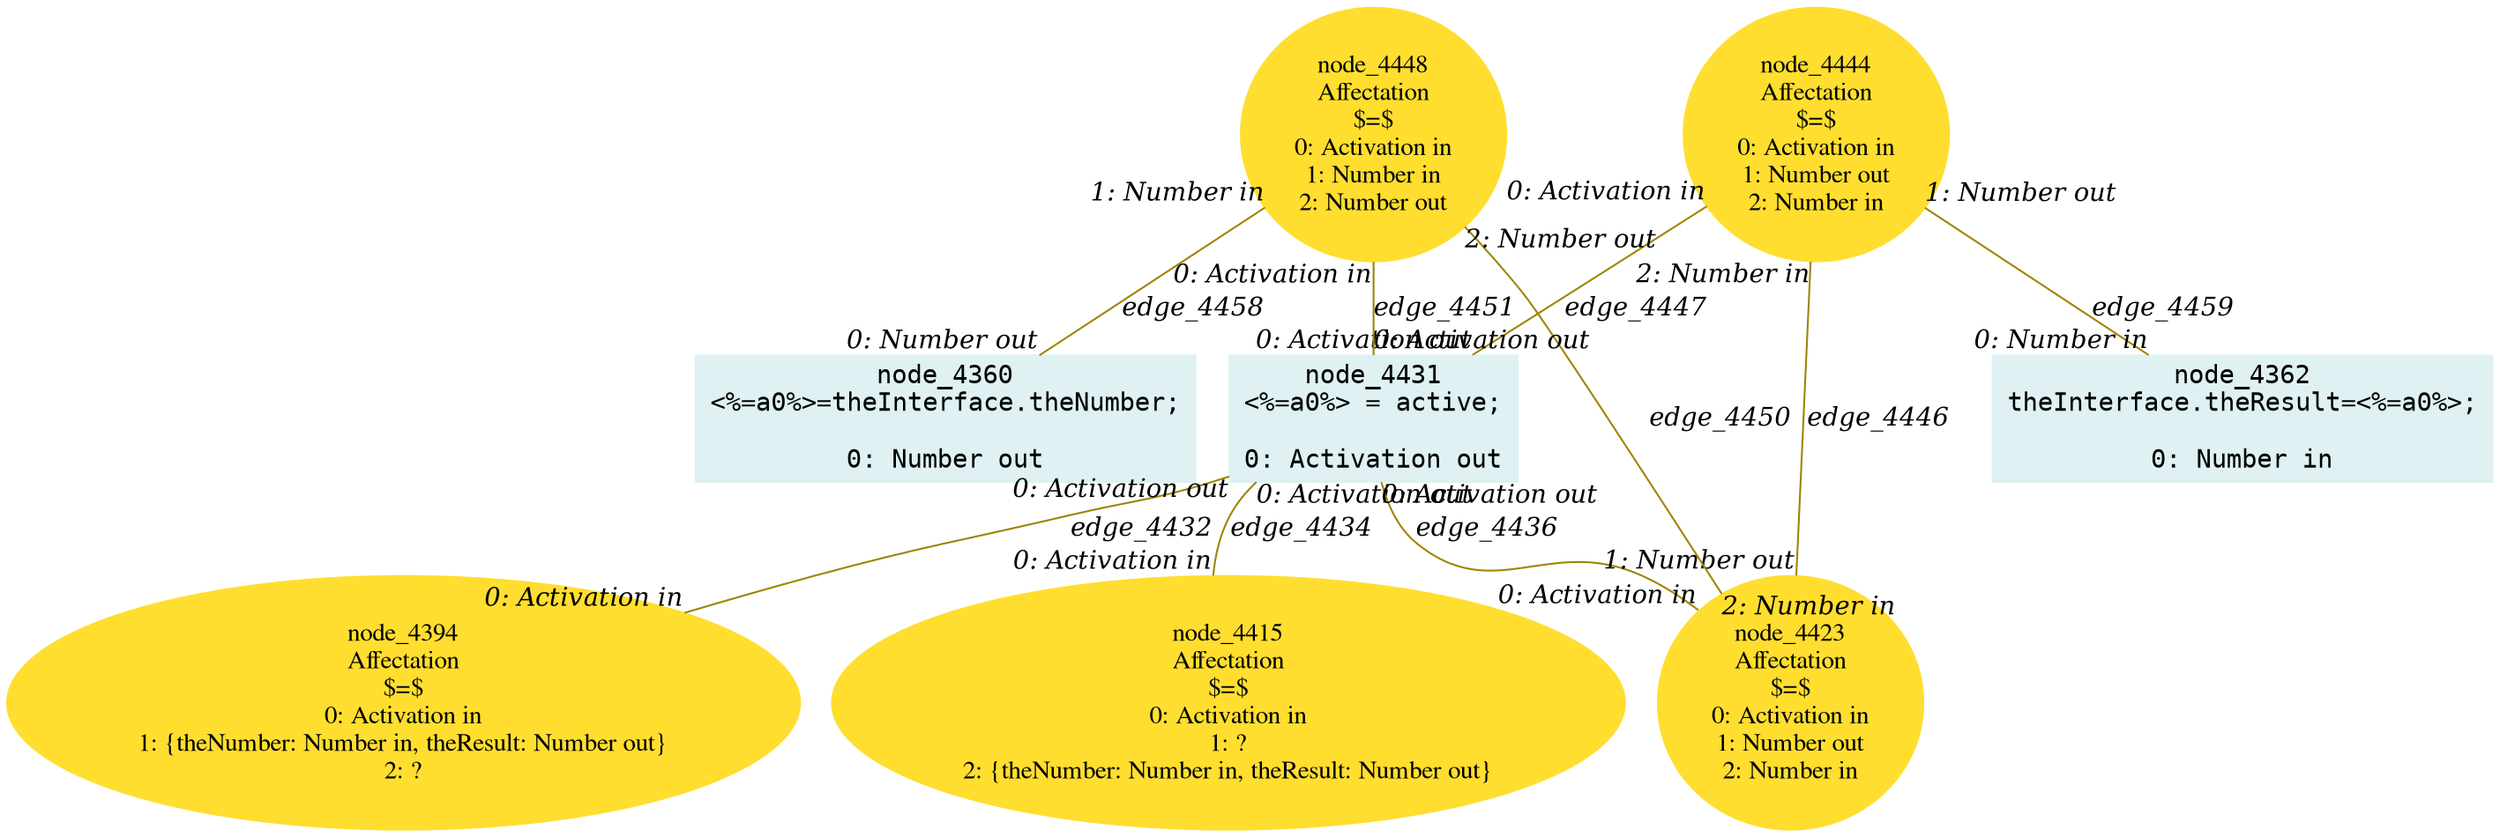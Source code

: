 digraph g{node_4360 [shape="box", style="filled", color="#dff1f2", fontname="Courier", label="node_4360
<%=a0%>=theInterface.theNumber;

0: Number out" ]
node_4362 [shape="box", style="filled", color="#dff1f2", fontname="Courier", label="node_4362
theInterface.theResult=<%=a0%>;

0: Number in" ]
node_4394 [shape="ellipse", style="filled", color="#ffde2f", fontname="Times", label="node_4394
Affectation
$=$
0: Activation in
1: {theNumber: Number in, theResult: Number out}
2: ?" ]
node_4415 [shape="ellipse", style="filled", color="#ffde2f", fontname="Times", label="node_4415
Affectation
$=$
0: Activation in
1: ?
2: {theNumber: Number in, theResult: Number out}" ]
node_4423 [shape="ellipse", style="filled", color="#ffde2f", fontname="Times", label="node_4423
Affectation
$=$
0: Activation in
1: Number out
2: Number in" ]
node_4431 [shape="box", style="filled", color="#dff1f2", fontname="Courier", label="node_4431
<%=a0%> = active;

0: Activation out" ]
node_4444 [shape="ellipse", style="filled", color="#ffde2f", fontname="Times", label="node_4444
Affectation
$=$
0: Activation in
1: Number out
2: Number in" ]
node_4448 [shape="ellipse", style="filled", color="#ffde2f", fontname="Times", label="node_4448
Affectation
$=$
0: Activation in
1: Number in
2: Number out" ]
node_4431 -> node_4394 [dir=none, arrowHead=none, fontname="Times-Italic", arrowsize=1, color="#9d8400", label="edge_4432",  headlabel="0: Activation in", taillabel="0: Activation out" ]
node_4431 -> node_4415 [dir=none, arrowHead=none, fontname="Times-Italic", arrowsize=1, color="#9d8400", label="edge_4434",  headlabel="0: Activation in", taillabel="0: Activation out" ]
node_4431 -> node_4423 [dir=none, arrowHead=none, fontname="Times-Italic", arrowsize=1, color="#9d8400", label="edge_4436",  headlabel="0: Activation in", taillabel="0: Activation out" ]
node_4444 -> node_4423 [dir=none, arrowHead=none, fontname="Times-Italic", arrowsize=1, color="#9d8400", label="edge_4446",  headlabel="1: Number out", taillabel="2: Number in" ]
node_4444 -> node_4431 [dir=none, arrowHead=none, fontname="Times-Italic", arrowsize=1, color="#9d8400", label="edge_4447",  headlabel="0: Activation out", taillabel="0: Activation in" ]
node_4448 -> node_4423 [dir=none, arrowHead=none, fontname="Times-Italic", arrowsize=1, color="#9d8400", label="edge_4450",  headlabel="2: Number in", taillabel="2: Number out" ]
node_4448 -> node_4431 [dir=none, arrowHead=none, fontname="Times-Italic", arrowsize=1, color="#9d8400", label="edge_4451",  headlabel="0: Activation out", taillabel="0: Activation in" ]
node_4448 -> node_4360 [dir=none, arrowHead=none, fontname="Times-Italic", arrowsize=1, color="#9d8400", label="edge_4458",  headlabel="0: Number out", taillabel="1: Number in" ]
node_4444 -> node_4362 [dir=none, arrowHead=none, fontname="Times-Italic", arrowsize=1, color="#9d8400", label="edge_4459",  headlabel="0: Number in", taillabel="1: Number out" ]
}